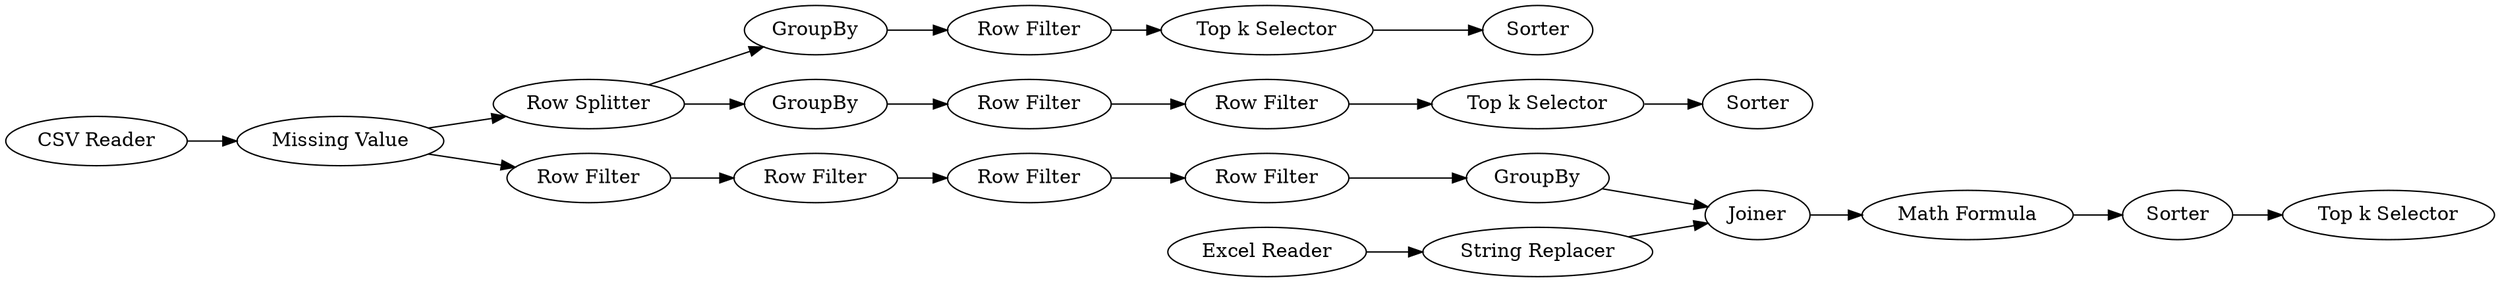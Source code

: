 digraph {
	1 [label="CSV Reader"]
	3 [label="Row Splitter"]
	6 [label=Sorter]
	7 [label=Sorter]
	8 [label="Missing Value"]
	9 [label="Excel Reader"]
	10 [label=Joiner]
	12 [label=GroupBy]
	14 [label=GroupBy]
	15 [label=GroupBy]
	16 [label="String Replacer"]
	17 [label="Math Formula"]
	18 [label=Sorter]
	22 [label="Top k Selector"]
	23 [label="Top k Selector"]
	24 [label="Top k Selector"]
	25 [label="Row Filter"]
	26 [label="Row Filter"]
	27 [label="Row Filter"]
	28 [label="Row Filter"]
	29 [label="Row Filter"]
	30 [label="Row Filter"]
	31 [label="Row Filter"]
	1 -> 8
	3 -> 15
	3 -> 14
	8 -> 3
	8 -> 25
	9 -> 16
	10 -> 17
	12 -> 10
	14 -> 30
	15 -> 31
	16 -> 10
	17 -> 18
	18 -> 22
	23 -> 6
	24 -> 7
	25 -> 26
	26 -> 27
	27 -> 28
	28 -> 12
	29 -> 23
	30 -> 24
	31 -> 29
	rankdir=LR
}

